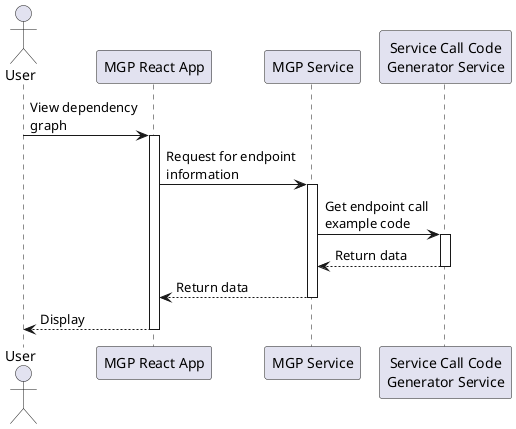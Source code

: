 @startuml
actor User
participant "MGP React App" as A
participant "MGP Service" as B
participant "Service Call Code\nGenerator Service" as C

User -> A: View dependency\ngraph
activate A

A -> B: Request for endpoint\ninformation
activate B

B -> C: Get endpoint call\nexample code
activate C
B <-- C: Return data
deactivate C

B --> A: Return data
deactivate B

A --> User: Display
deactivate A
@enduml
